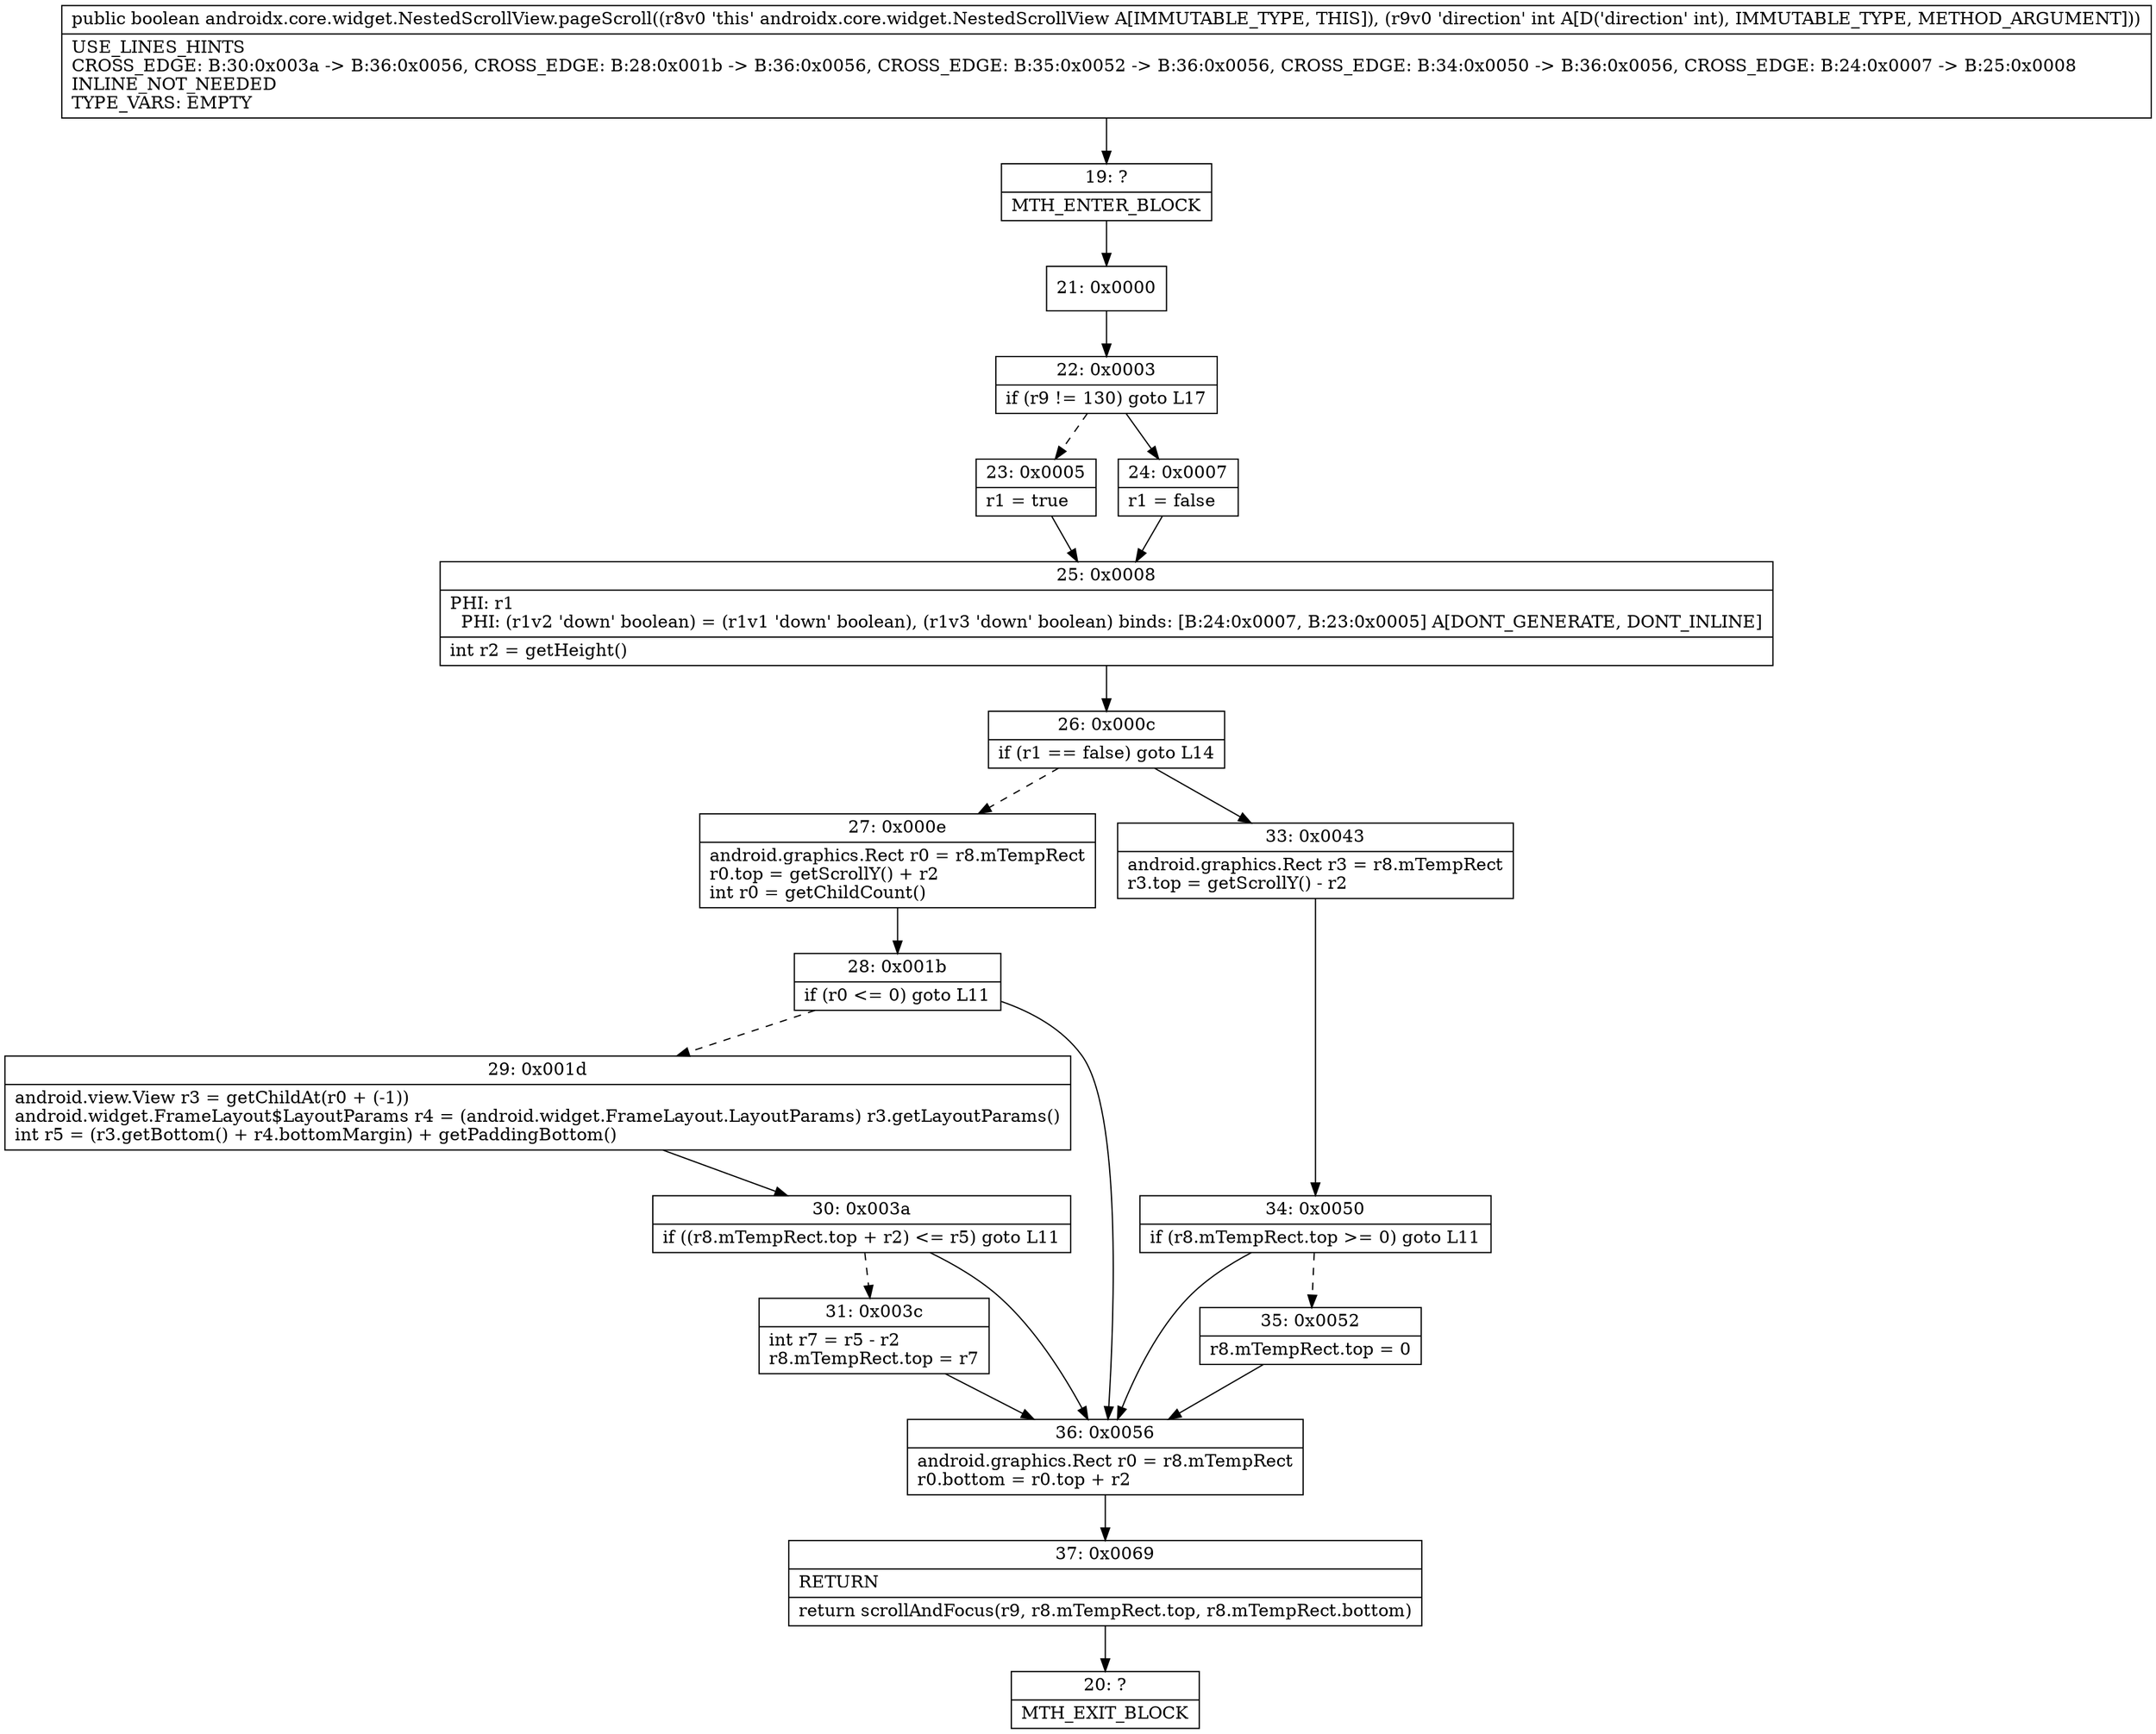 digraph "CFG forandroidx.core.widget.NestedScrollView.pageScroll(I)Z" {
Node_19 [shape=record,label="{19\:\ ?|MTH_ENTER_BLOCK\l}"];
Node_21 [shape=record,label="{21\:\ 0x0000}"];
Node_22 [shape=record,label="{22\:\ 0x0003|if (r9 != 130) goto L17\l}"];
Node_23 [shape=record,label="{23\:\ 0x0005|r1 = true\l}"];
Node_25 [shape=record,label="{25\:\ 0x0008|PHI: r1 \l  PHI: (r1v2 'down' boolean) = (r1v1 'down' boolean), (r1v3 'down' boolean) binds: [B:24:0x0007, B:23:0x0005] A[DONT_GENERATE, DONT_INLINE]\l|int r2 = getHeight()\l}"];
Node_26 [shape=record,label="{26\:\ 0x000c|if (r1 == false) goto L14\l}"];
Node_27 [shape=record,label="{27\:\ 0x000e|android.graphics.Rect r0 = r8.mTempRect\lr0.top = getScrollY() + r2\lint r0 = getChildCount()\l}"];
Node_28 [shape=record,label="{28\:\ 0x001b|if (r0 \<= 0) goto L11\l}"];
Node_29 [shape=record,label="{29\:\ 0x001d|android.view.View r3 = getChildAt(r0 + (\-1))\landroid.widget.FrameLayout$LayoutParams r4 = (android.widget.FrameLayout.LayoutParams) r3.getLayoutParams()\lint r5 = (r3.getBottom() + r4.bottomMargin) + getPaddingBottom()\l}"];
Node_30 [shape=record,label="{30\:\ 0x003a|if ((r8.mTempRect.top + r2) \<= r5) goto L11\l}"];
Node_31 [shape=record,label="{31\:\ 0x003c|int r7 = r5 \- r2\lr8.mTempRect.top = r7\l}"];
Node_36 [shape=record,label="{36\:\ 0x0056|android.graphics.Rect r0 = r8.mTempRect\lr0.bottom = r0.top + r2\l}"];
Node_37 [shape=record,label="{37\:\ 0x0069|RETURN\l|return scrollAndFocus(r9, r8.mTempRect.top, r8.mTempRect.bottom)\l}"];
Node_20 [shape=record,label="{20\:\ ?|MTH_EXIT_BLOCK\l}"];
Node_33 [shape=record,label="{33\:\ 0x0043|android.graphics.Rect r3 = r8.mTempRect\lr3.top = getScrollY() \- r2\l}"];
Node_34 [shape=record,label="{34\:\ 0x0050|if (r8.mTempRect.top \>= 0) goto L11\l}"];
Node_35 [shape=record,label="{35\:\ 0x0052|r8.mTempRect.top = 0\l}"];
Node_24 [shape=record,label="{24\:\ 0x0007|r1 = false\l}"];
MethodNode[shape=record,label="{public boolean androidx.core.widget.NestedScrollView.pageScroll((r8v0 'this' androidx.core.widget.NestedScrollView A[IMMUTABLE_TYPE, THIS]), (r9v0 'direction' int A[D('direction' int), IMMUTABLE_TYPE, METHOD_ARGUMENT]))  | USE_LINES_HINTS\lCROSS_EDGE: B:30:0x003a \-\> B:36:0x0056, CROSS_EDGE: B:28:0x001b \-\> B:36:0x0056, CROSS_EDGE: B:35:0x0052 \-\> B:36:0x0056, CROSS_EDGE: B:34:0x0050 \-\> B:36:0x0056, CROSS_EDGE: B:24:0x0007 \-\> B:25:0x0008\lINLINE_NOT_NEEDED\lTYPE_VARS: EMPTY\l}"];
MethodNode -> Node_19;Node_19 -> Node_21;
Node_21 -> Node_22;
Node_22 -> Node_23[style=dashed];
Node_22 -> Node_24;
Node_23 -> Node_25;
Node_25 -> Node_26;
Node_26 -> Node_27[style=dashed];
Node_26 -> Node_33;
Node_27 -> Node_28;
Node_28 -> Node_29[style=dashed];
Node_28 -> Node_36;
Node_29 -> Node_30;
Node_30 -> Node_31[style=dashed];
Node_30 -> Node_36;
Node_31 -> Node_36;
Node_36 -> Node_37;
Node_37 -> Node_20;
Node_33 -> Node_34;
Node_34 -> Node_35[style=dashed];
Node_34 -> Node_36;
Node_35 -> Node_36;
Node_24 -> Node_25;
}

